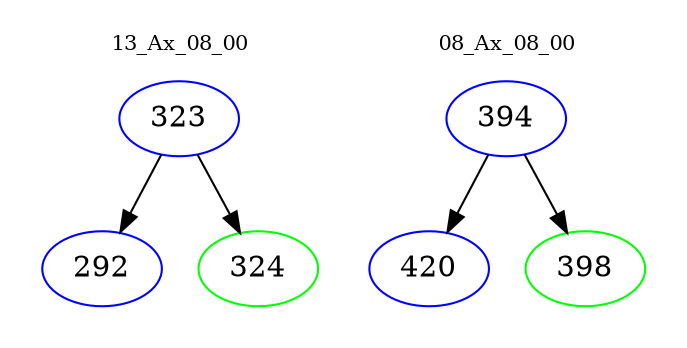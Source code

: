 digraph{
subgraph cluster_0 {
color = white
label = "13_Ax_08_00";
fontsize=10;
T0_323 [label="323", color="blue"]
T0_323 -> T0_292 [color="black"]
T0_292 [label="292", color="blue"]
T0_323 -> T0_324 [color="black"]
T0_324 [label="324", color="green"]
}
subgraph cluster_1 {
color = white
label = "08_Ax_08_00";
fontsize=10;
T1_394 [label="394", color="blue"]
T1_394 -> T1_420 [color="black"]
T1_420 [label="420", color="blue"]
T1_394 -> T1_398 [color="black"]
T1_398 [label="398", color="green"]
}
}
